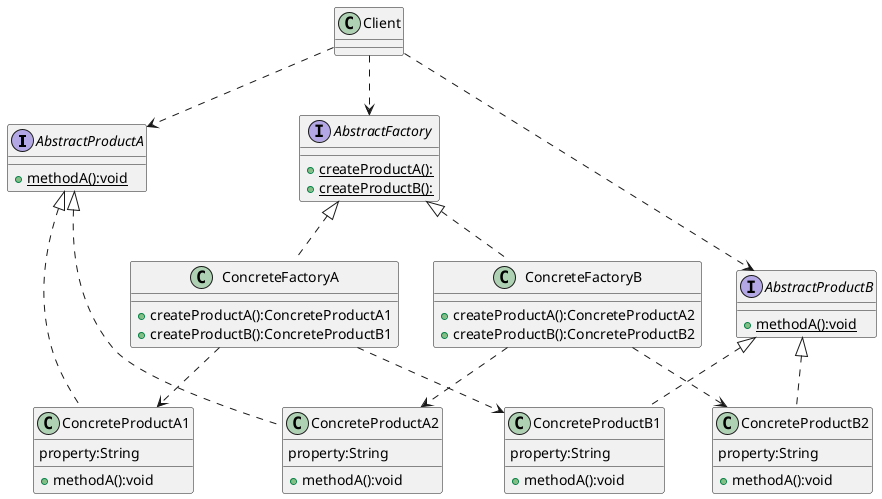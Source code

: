 @startuml

AbstractProductA<|..ConcreteProductA1
AbstractProductA<|..ConcreteProductA2
AbstractProductB<|..ConcreteProductB1
AbstractProductB<|..ConcreteProductB2


Interface AbstractProductA{
	+{static} methodA():void

}

Class ConcreteProductA1{
	property:String
	+methodA():void
}

Class ConcreteProductA2{
	property:String
	+methodA():void
}

Interface AbstractProductB{
	+{static} methodA():void

}

Class ConcreteProductB1{
	property:String
	+methodA():void
}

Class ConcreteProductB2{
	property:String
	+methodA():void
}

Interface AbstractFactory{
	 +{static}createProductA():
	 +{static}createProductB():
}

Class ConcreteFactoryA{
	 +createProductA():ConcreteProductA1
	 +createProductB():ConcreteProductB1
	
}
Class ConcreteFactoryB{
	 +createProductA():ConcreteProductA2
	 +createProductB():ConcreteProductB2
	
}
AbstractFactory<|..ConcreteFactoryA
AbstractFactory<|..ConcreteFactoryB

ConcreteFactoryA..>ConcreteProductA1
ConcreteFactoryA..>ConcreteProductB1

ConcreteFactoryB..>ConcreteProductA2
ConcreteFactoryB..>ConcreteProductB2

Client..>AbstractFactory
Client..>AbstractProductA
Client..>AbstractProductB


@enduml